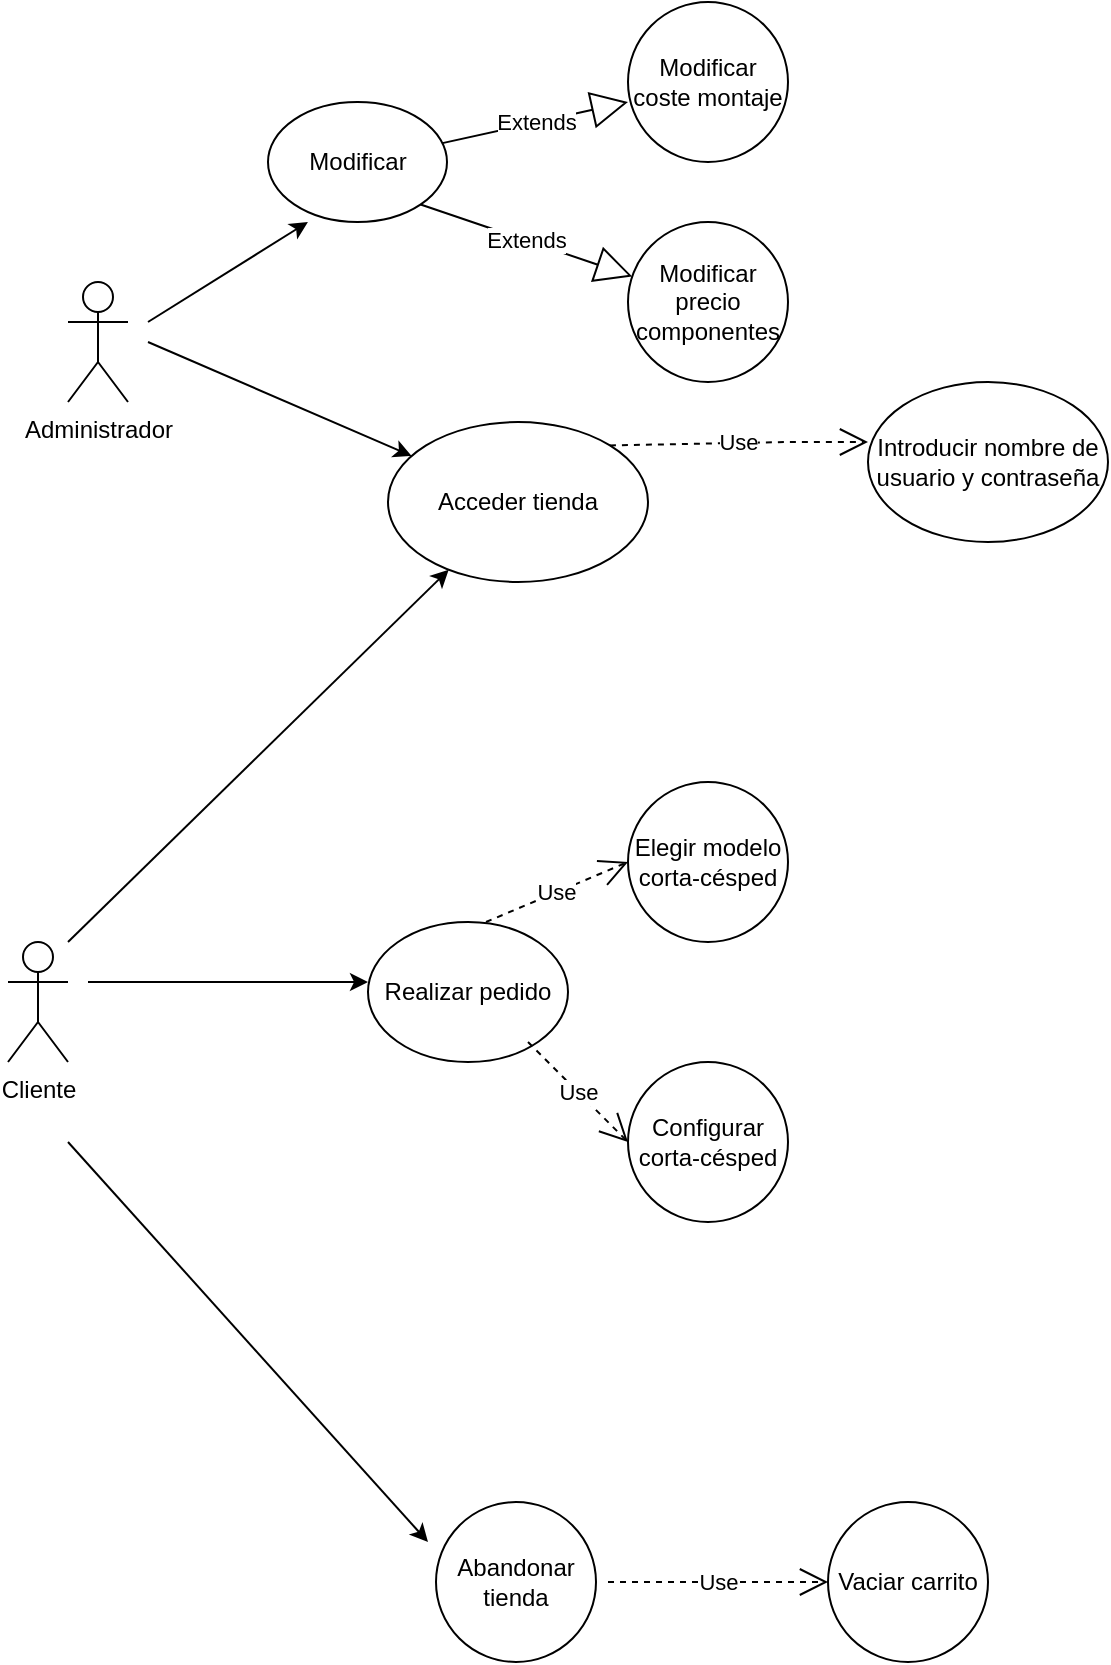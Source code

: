 <mxfile version="20.5.3" type="device"><diagram id="FTfW7GwUrUqFRwX4uLkR" name="Página-1"><mxGraphModel dx="1348" dy="793" grid="1" gridSize="10" guides="1" tooltips="1" connect="1" arrows="1" fold="1" page="1" pageScale="1" pageWidth="827" pageHeight="1169" math="0" shadow="0"><root><mxCell id="0"/><mxCell id="1" parent="0"/><mxCell id="Q1in2PolfPZy9yRZS2KN-3" value="Realizar pedido" style="ellipse;whiteSpace=wrap;html=1;" parent="1" vertex="1"><mxGeometry x="290" y="500" width="100" height="70" as="geometry"/></mxCell><mxCell id="Q1in2PolfPZy9yRZS2KN-4" value="Acceder tienda" style="ellipse;whiteSpace=wrap;html=1;" parent="1" vertex="1"><mxGeometry x="300" y="250" width="130" height="80" as="geometry"/></mxCell><mxCell id="Q1in2PolfPZy9yRZS2KN-7" value="Elegir modelo corta-césped" style="ellipse;whiteSpace=wrap;html=1;aspect=fixed;" parent="1" vertex="1"><mxGeometry x="420" y="430" width="80" height="80" as="geometry"/></mxCell><mxCell id="Q1in2PolfPZy9yRZS2KN-8" value="Configurar corta-césped" style="ellipse;whiteSpace=wrap;html=1;aspect=fixed;" parent="1" vertex="1"><mxGeometry x="420" y="570" width="80" height="80" as="geometry"/></mxCell><mxCell id="Q1in2PolfPZy9yRZS2KN-12" value="Abandonar tienda" style="ellipse;whiteSpace=wrap;html=1;aspect=fixed;" parent="1" vertex="1"><mxGeometry x="324" y="790" width="80" height="80" as="geometry"/></mxCell><mxCell id="Q1in2PolfPZy9yRZS2KN-13" value="Vaciar carrito" style="ellipse;whiteSpace=wrap;html=1;aspect=fixed;" parent="1" vertex="1"><mxGeometry x="520" y="790" width="80" height="80" as="geometry"/></mxCell><mxCell id="Q1in2PolfPZy9yRZS2KN-14" value="Introducir nombre de usuario y contraseña" style="ellipse;whiteSpace=wrap;html=1;" parent="1" vertex="1"><mxGeometry x="540" y="230" width="120" height="80" as="geometry"/></mxCell><mxCell id="Q1in2PolfPZy9yRZS2KN-19" value="Modificar precio componentes" style="ellipse;whiteSpace=wrap;html=1;aspect=fixed;" parent="1" vertex="1"><mxGeometry x="420" y="150" width="80" height="80" as="geometry"/></mxCell><mxCell id="Q1in2PolfPZy9yRZS2KN-20" value="Modificar coste montaje" style="ellipse;whiteSpace=wrap;html=1;aspect=fixed;" parent="1" vertex="1"><mxGeometry x="420" y="40" width="80" height="80" as="geometry"/></mxCell><mxCell id="Q1in2PolfPZy9yRZS2KN-21" value="Administrador" style="shape=umlActor;verticalLabelPosition=bottom;verticalAlign=top;html=1;outlineConnect=0;" parent="1" vertex="1"><mxGeometry x="140" y="180" width="30" height="60" as="geometry"/></mxCell><mxCell id="Q1in2PolfPZy9yRZS2KN-22" value="Cliente" style="shape=umlActor;verticalLabelPosition=bottom;verticalAlign=top;html=1;outlineConnect=0;" parent="1" vertex="1"><mxGeometry x="110" y="510" width="30" height="60" as="geometry"/></mxCell><mxCell id="Q1in2PolfPZy9yRZS2KN-29" value="" style="endArrow=classic;html=1;rounded=0;" parent="1" target="Q1in2PolfPZy9yRZS2KN-4" edge="1"><mxGeometry width="50" height="50" relative="1" as="geometry"><mxPoint x="140" y="510" as="sourcePoint"/><mxPoint x="190" y="460" as="targetPoint"/></mxGeometry></mxCell><mxCell id="Q1in2PolfPZy9yRZS2KN-30" value="" style="endArrow=classic;html=1;rounded=0;" parent="1" edge="1"><mxGeometry width="50" height="50" relative="1" as="geometry"><mxPoint x="140" y="610" as="sourcePoint"/><mxPoint x="320" y="810" as="targetPoint"/></mxGeometry></mxCell><mxCell id="4Jpf-R9z_VRHYaSjY1ey-3" value="Use" style="endArrow=open;endSize=12;dashed=1;html=1;rounded=0;exitX=1;exitY=0;exitDx=0;exitDy=0;entryX=0;entryY=0.375;entryDx=0;entryDy=0;entryPerimeter=0;" parent="1" source="Q1in2PolfPZy9yRZS2KN-4" edge="1" target="Q1in2PolfPZy9yRZS2KN-14"><mxGeometry width="160" relative="1" as="geometry"><mxPoint x="340" y="220" as="sourcePoint"/><mxPoint x="510" y="260" as="targetPoint"/><Array as="points"><mxPoint x="500" y="260"/></Array></mxGeometry></mxCell><mxCell id="4Jpf-R9z_VRHYaSjY1ey-7" value="" style="endArrow=classic;html=1;rounded=0;" parent="1" edge="1"><mxGeometry width="50" height="50" relative="1" as="geometry"><mxPoint x="150" y="530" as="sourcePoint"/><mxPoint x="290" y="530" as="targetPoint"/></mxGeometry></mxCell><mxCell id="4Jpf-R9z_VRHYaSjY1ey-14" value="Use" style="endArrow=open;endSize=12;dashed=1;html=1;rounded=0;entryX=0;entryY=0.5;entryDx=0;entryDy=0;" parent="1" target="Q1in2PolfPZy9yRZS2KN-7" edge="1"><mxGeometry width="160" relative="1" as="geometry"><mxPoint x="349" y="500" as="sourcePoint"/><mxPoint x="479" y="500" as="targetPoint"/></mxGeometry></mxCell><mxCell id="4Jpf-R9z_VRHYaSjY1ey-15" value="Use" style="endArrow=open;endSize=12;dashed=1;html=1;rounded=0;entryX=0;entryY=0.5;entryDx=0;entryDy=0;" parent="1" target="Q1in2PolfPZy9yRZS2KN-8" edge="1"><mxGeometry width="160" relative="1" as="geometry"><mxPoint x="370" y="560" as="sourcePoint"/><mxPoint x="500" y="560" as="targetPoint"/></mxGeometry></mxCell><mxCell id="4Jpf-R9z_VRHYaSjY1ey-16" value="Use" style="endArrow=open;endSize=12;dashed=1;html=1;rounded=0;" parent="1" edge="1"><mxGeometry width="160" relative="1" as="geometry"><mxPoint x="410" y="830" as="sourcePoint"/><mxPoint x="520" y="830" as="targetPoint"/></mxGeometry></mxCell><mxCell id="4Jpf-R9z_VRHYaSjY1ey-19" value="&lt;div&gt;Modificar&lt;/div&gt;" style="ellipse;whiteSpace=wrap;html=1;" parent="1" vertex="1"><mxGeometry x="240" y="90" width="89.5" height="60" as="geometry"/></mxCell><mxCell id="4Jpf-R9z_VRHYaSjY1ey-28" value="Extends" style="endArrow=block;endSize=16;endFill=0;html=1;rounded=0;entryX=0;entryY=0.625;entryDx=0;entryDy=0;entryPerimeter=0;" parent="1" source="4Jpf-R9z_VRHYaSjY1ey-19" target="Q1in2PolfPZy9yRZS2KN-20" edge="1"><mxGeometry width="160" relative="1" as="geometry"><mxPoint x="1070" y="235" as="sourcePoint"/><mxPoint x="1120.556" y="285.002" as="targetPoint"/></mxGeometry></mxCell><mxCell id="4Jpf-R9z_VRHYaSjY1ey-29" value="Extends" style="endArrow=block;endSize=16;endFill=0;html=1;rounded=0;exitX=1;exitY=1;exitDx=0;exitDy=0;" parent="1" source="4Jpf-R9z_VRHYaSjY1ey-19" target="Q1in2PolfPZy9yRZS2KN-19" edge="1"><mxGeometry width="160" relative="1" as="geometry"><mxPoint x="1055.102" y="301.089" as="sourcePoint"/><mxPoint x="980" y="275" as="targetPoint"/></mxGeometry></mxCell><mxCell id="9kGaqxSheXqgZvTSpgRZ-1" value="" style="endArrow=classic;html=1;rounded=0;" edge="1" parent="1" target="Q1in2PolfPZy9yRZS2KN-4"><mxGeometry width="50" height="50" relative="1" as="geometry"><mxPoint x="180" y="210" as="sourcePoint"/><mxPoint x="219.989" y="215" as="targetPoint"/></mxGeometry></mxCell><mxCell id="9kGaqxSheXqgZvTSpgRZ-2" value="" style="endArrow=classic;html=1;rounded=0;entryX=0.223;entryY=1;entryDx=0;entryDy=0;entryPerimeter=0;" edge="1" parent="1" target="4Jpf-R9z_VRHYaSjY1ey-19"><mxGeometry width="50" height="50" relative="1" as="geometry"><mxPoint x="180" y="200" as="sourcePoint"/><mxPoint x="321.818" y="277.002" as="targetPoint"/></mxGeometry></mxCell></root></mxGraphModel></diagram></mxfile>